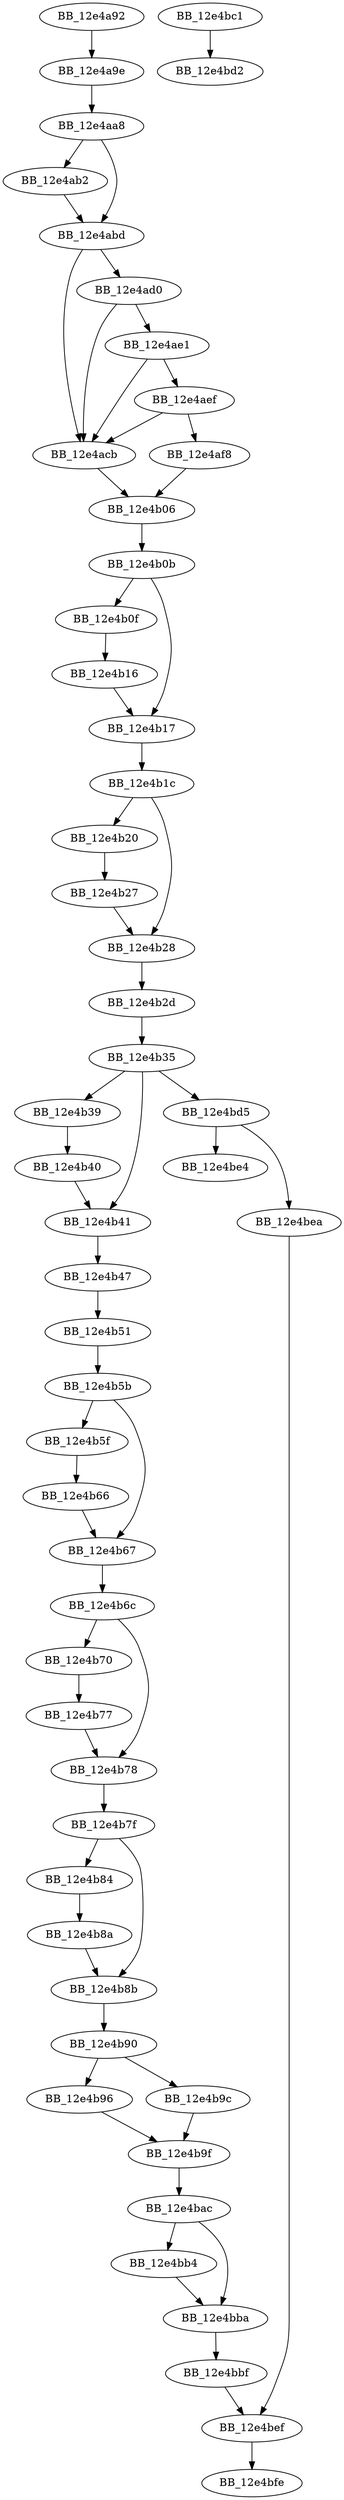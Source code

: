 DiGraph ___tmainCRTStartup{
BB_12e4a92->BB_12e4a9e
BB_12e4a9e->BB_12e4aa8
BB_12e4aa8->BB_12e4ab2
BB_12e4aa8->BB_12e4abd
BB_12e4ab2->BB_12e4abd
BB_12e4abd->BB_12e4acb
BB_12e4abd->BB_12e4ad0
BB_12e4acb->BB_12e4b06
BB_12e4ad0->BB_12e4acb
BB_12e4ad0->BB_12e4ae1
BB_12e4ae1->BB_12e4acb
BB_12e4ae1->BB_12e4aef
BB_12e4aef->BB_12e4acb
BB_12e4aef->BB_12e4af8
BB_12e4af8->BB_12e4b06
BB_12e4b06->BB_12e4b0b
BB_12e4b0b->BB_12e4b0f
BB_12e4b0b->BB_12e4b17
BB_12e4b0f->BB_12e4b16
BB_12e4b16->BB_12e4b17
BB_12e4b17->BB_12e4b1c
BB_12e4b1c->BB_12e4b20
BB_12e4b1c->BB_12e4b28
BB_12e4b20->BB_12e4b27
BB_12e4b27->BB_12e4b28
BB_12e4b28->BB_12e4b2d
BB_12e4b2d->BB_12e4b35
BB_12e4b35->BB_12e4b39
BB_12e4b35->BB_12e4b41
BB_12e4b35->BB_12e4bd5
BB_12e4b39->BB_12e4b40
BB_12e4b40->BB_12e4b41
BB_12e4b41->BB_12e4b47
BB_12e4b47->BB_12e4b51
BB_12e4b51->BB_12e4b5b
BB_12e4b5b->BB_12e4b5f
BB_12e4b5b->BB_12e4b67
BB_12e4b5f->BB_12e4b66
BB_12e4b66->BB_12e4b67
BB_12e4b67->BB_12e4b6c
BB_12e4b6c->BB_12e4b70
BB_12e4b6c->BB_12e4b78
BB_12e4b70->BB_12e4b77
BB_12e4b77->BB_12e4b78
BB_12e4b78->BB_12e4b7f
BB_12e4b7f->BB_12e4b84
BB_12e4b7f->BB_12e4b8b
BB_12e4b84->BB_12e4b8a
BB_12e4b8a->BB_12e4b8b
BB_12e4b8b->BB_12e4b90
BB_12e4b90->BB_12e4b96
BB_12e4b90->BB_12e4b9c
BB_12e4b96->BB_12e4b9f
BB_12e4b9c->BB_12e4b9f
BB_12e4b9f->BB_12e4bac
BB_12e4bac->BB_12e4bb4
BB_12e4bac->BB_12e4bba
BB_12e4bb4->BB_12e4bba
BB_12e4bba->BB_12e4bbf
BB_12e4bbf->BB_12e4bef
BB_12e4bc1->BB_12e4bd2
BB_12e4bd5->BB_12e4be4
BB_12e4bd5->BB_12e4bea
BB_12e4bea->BB_12e4bef
BB_12e4bef->BB_12e4bfe
}

